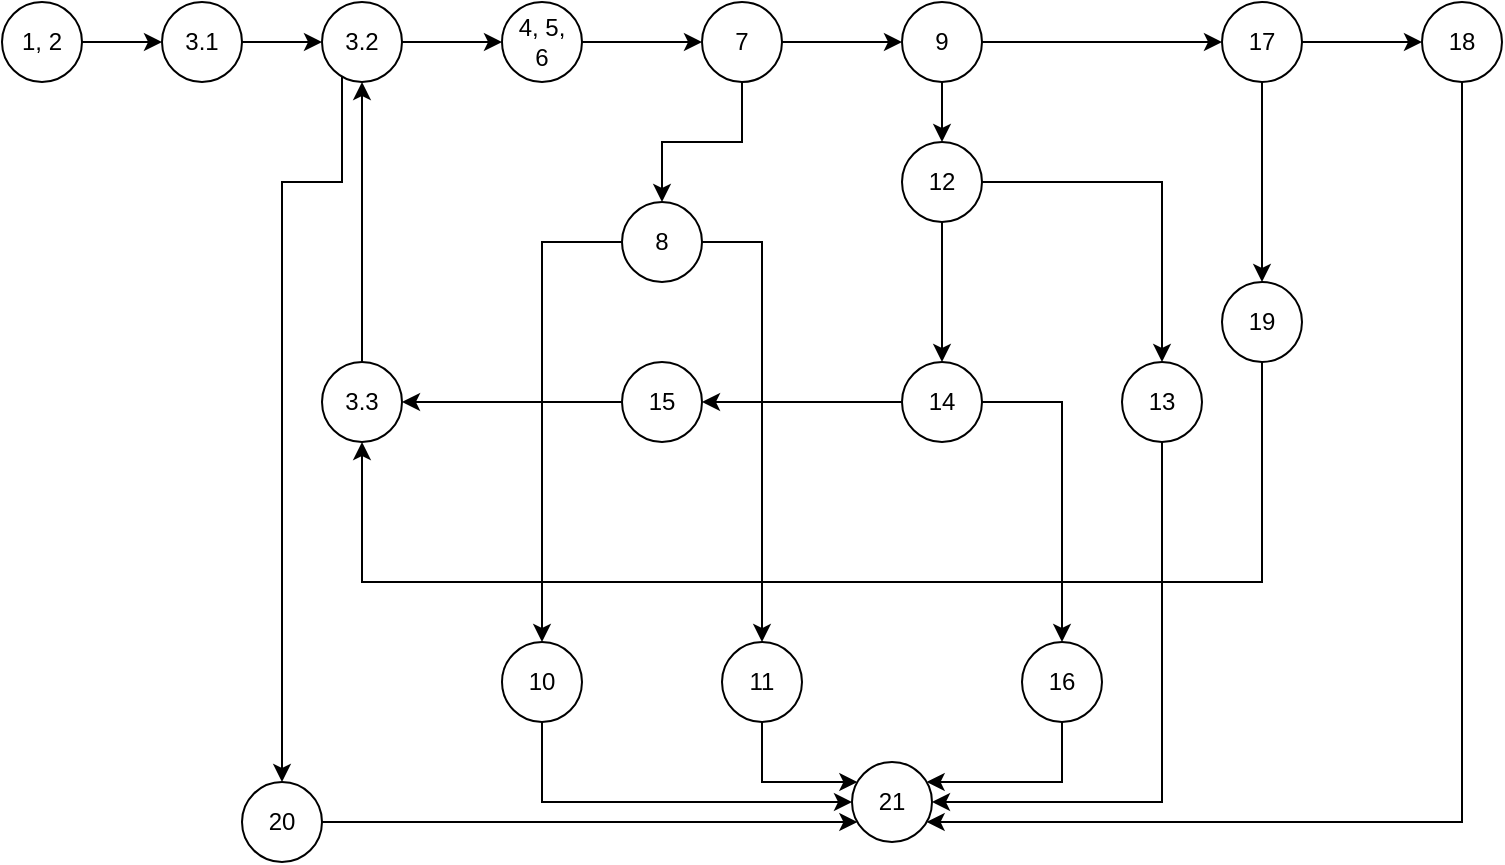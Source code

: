 <mxfile version="14.7.3" type="device"><diagram id="TBzQmP-Zj0rw5gaF-I1K" name="Page-1"><mxGraphModel dx="868" dy="516" grid="1" gridSize="10" guides="1" tooltips="1" connect="1" arrows="1" fold="1" page="1" pageScale="1" pageWidth="850" pageHeight="1100" math="0" shadow="0"><root><mxCell id="0"/><mxCell id="1" parent="0"/><mxCell id="gG3DcBcO5E-iZy0y5nWh-1" style="edgeStyle=orthogonalEdgeStyle;orthogonalLoop=1;jettySize=auto;html=1;entryX=0;entryY=0.5;entryDx=0;entryDy=0;rounded=0;" edge="1" parent="1" source="gG3DcBcO5E-iZy0y5nWh-2" target="gG3DcBcO5E-iZy0y5nWh-5"><mxGeometry relative="1" as="geometry"><mxPoint x="360" y="220" as="targetPoint"/><Array as="points"/></mxGeometry></mxCell><mxCell id="gG3DcBcO5E-iZy0y5nWh-2" value="3.1" style="ellipse;whiteSpace=wrap;html=1;aspect=fixed;rounded=1;" vertex="1" parent="1"><mxGeometry x="160" y="250" width="40" height="40" as="geometry"/></mxCell><mxCell id="gG3DcBcO5E-iZy0y5nWh-3" style="edgeStyle=orthogonalEdgeStyle;orthogonalLoop=1;jettySize=auto;html=1;rounded=0;entryX=0;entryY=0.5;entryDx=0;entryDy=0;" edge="1" parent="1" source="gG3DcBcO5E-iZy0y5nWh-5" target="gG3DcBcO5E-iZy0y5nWh-46"><mxGeometry relative="1" as="geometry"><Array as="points"><mxPoint x="330" y="270"/></Array></mxGeometry></mxCell><mxCell id="gG3DcBcO5E-iZy0y5nWh-4" style="edgeStyle=orthogonalEdgeStyle;orthogonalLoop=1;jettySize=auto;html=1;entryX=0.5;entryY=0;entryDx=0;entryDy=0;rounded=0;" edge="1" parent="1" source="gG3DcBcO5E-iZy0y5nWh-5" target="gG3DcBcO5E-iZy0y5nWh-7"><mxGeometry relative="1" as="geometry"><Array as="points"><mxPoint x="250" y="340"/><mxPoint x="220" y="340"/></Array></mxGeometry></mxCell><mxCell id="gG3DcBcO5E-iZy0y5nWh-5" value="3.2" style="ellipse;whiteSpace=wrap;html=1;aspect=fixed;rounded=1;" vertex="1" parent="1"><mxGeometry x="240" y="250" width="40" height="40" as="geometry"/></mxCell><mxCell id="gG3DcBcO5E-iZy0y5nWh-6" style="edgeStyle=orthogonalEdgeStyle;orthogonalLoop=1;jettySize=auto;html=1;rounded=0;exitX=1;exitY=0.5;exitDx=0;exitDy=0;" edge="1" parent="1" source="gG3DcBcO5E-iZy0y5nWh-7" target="gG3DcBcO5E-iZy0y5nWh-42"><mxGeometry relative="1" as="geometry"><Array as="points"><mxPoint x="260" y="660"/><mxPoint x="260" y="660"/></Array></mxGeometry></mxCell><mxCell id="gG3DcBcO5E-iZy0y5nWh-7" value="20" style="ellipse;whiteSpace=wrap;html=1;aspect=fixed;rounded=1;" vertex="1" parent="1"><mxGeometry x="200" y="640" width="40" height="40" as="geometry"/></mxCell><mxCell id="gG3DcBcO5E-iZy0y5nWh-8" style="edgeStyle=orthogonalEdgeStyle;orthogonalLoop=1;jettySize=auto;html=1;rounded=0;" edge="1" parent="1" source="gG3DcBcO5E-iZy0y5nWh-10" target="gG3DcBcO5E-iZy0y5nWh-16"><mxGeometry relative="1" as="geometry"/></mxCell><mxCell id="gG3DcBcO5E-iZy0y5nWh-9" style="edgeStyle=orthogonalEdgeStyle;orthogonalLoop=1;jettySize=auto;html=1;rounded=0;exitX=0.5;exitY=1;exitDx=0;exitDy=0;" edge="1" parent="1" source="gG3DcBcO5E-iZy0y5nWh-10" target="gG3DcBcO5E-iZy0y5nWh-13"><mxGeometry relative="1" as="geometry"><Array as="points"><mxPoint x="450" y="320"/><mxPoint x="410" y="320"/></Array></mxGeometry></mxCell><mxCell id="gG3DcBcO5E-iZy0y5nWh-10" value="7" style="ellipse;whiteSpace=wrap;html=1;aspect=fixed;rounded=1;" vertex="1" parent="1"><mxGeometry x="430" y="250" width="40" height="40" as="geometry"/></mxCell><mxCell id="gG3DcBcO5E-iZy0y5nWh-11" style="edgeStyle=orthogonalEdgeStyle;orthogonalLoop=1;jettySize=auto;html=1;rounded=0;entryX=0.5;entryY=0;entryDx=0;entryDy=0;" edge="1" parent="1" source="gG3DcBcO5E-iZy0y5nWh-13" target="gG3DcBcO5E-iZy0y5nWh-18"><mxGeometry relative="1" as="geometry"><mxPoint x="380" y="560" as="targetPoint"/><Array as="points"><mxPoint x="350" y="370"/></Array></mxGeometry></mxCell><mxCell id="gG3DcBcO5E-iZy0y5nWh-12" style="edgeStyle=orthogonalEdgeStyle;orthogonalLoop=1;jettySize=auto;html=1;rounded=0;" edge="1" parent="1" source="gG3DcBcO5E-iZy0y5nWh-13" target="gG3DcBcO5E-iZy0y5nWh-20"><mxGeometry relative="1" as="geometry"><mxPoint x="460" y="400" as="targetPoint"/><Array as="points"><mxPoint x="460" y="370"/></Array></mxGeometry></mxCell><mxCell id="gG3DcBcO5E-iZy0y5nWh-13" value="8" style="ellipse;whiteSpace=wrap;html=1;aspect=fixed;rounded=1;" vertex="1" parent="1"><mxGeometry x="390" y="350" width="40" height="40" as="geometry"/></mxCell><mxCell id="gG3DcBcO5E-iZy0y5nWh-14" style="edgeStyle=orthogonalEdgeStyle;orthogonalLoop=1;jettySize=auto;html=1;rounded=0;" edge="1" parent="1" source="gG3DcBcO5E-iZy0y5nWh-16" target="gG3DcBcO5E-iZy0y5nWh-26"><mxGeometry relative="1" as="geometry"/></mxCell><mxCell id="gG3DcBcO5E-iZy0y5nWh-15" style="edgeStyle=orthogonalEdgeStyle;orthogonalLoop=1;jettySize=auto;html=1;rounded=0;" edge="1" parent="1" source="gG3DcBcO5E-iZy0y5nWh-16" target="gG3DcBcO5E-iZy0y5nWh-23"><mxGeometry relative="1" as="geometry"/></mxCell><mxCell id="gG3DcBcO5E-iZy0y5nWh-16" value="9" style="ellipse;whiteSpace=wrap;html=1;aspect=fixed;rounded=1;" vertex="1" parent="1"><mxGeometry x="530" y="250" width="40" height="40" as="geometry"/></mxCell><mxCell id="gG3DcBcO5E-iZy0y5nWh-17" style="edgeStyle=orthogonalEdgeStyle;orthogonalLoop=1;jettySize=auto;html=1;jumpStyle=arc;jumpSize=13;rounded=0;exitX=0.5;exitY=1;exitDx=0;exitDy=0;" edge="1" parent="1" source="gG3DcBcO5E-iZy0y5nWh-18" target="gG3DcBcO5E-iZy0y5nWh-42"><mxGeometry relative="1" as="geometry"><mxPoint x="420" y="440" as="sourcePoint"/><Array as="points"><mxPoint x="350" y="650"/></Array></mxGeometry></mxCell><mxCell id="gG3DcBcO5E-iZy0y5nWh-18" value="10" style="ellipse;whiteSpace=wrap;html=1;aspect=fixed;rounded=1;" vertex="1" parent="1"><mxGeometry x="330" y="570" width="40" height="40" as="geometry"/></mxCell><mxCell id="gG3DcBcO5E-iZy0y5nWh-19" style="edgeStyle=orthogonalEdgeStyle;orthogonalLoop=1;jettySize=auto;html=1;jumpStyle=arc;jumpSize=13;exitX=0.5;exitY=1;exitDx=0;exitDy=0;rounded=0;" edge="1" parent="1" source="gG3DcBcO5E-iZy0y5nWh-20" target="gG3DcBcO5E-iZy0y5nWh-42"><mxGeometry relative="1" as="geometry"><mxPoint x="460" y="440" as="sourcePoint"/><Array as="points"><mxPoint x="460" y="640"/></Array></mxGeometry></mxCell><mxCell id="gG3DcBcO5E-iZy0y5nWh-20" value="11" style="ellipse;whiteSpace=wrap;html=1;aspect=fixed;rounded=1;" vertex="1" parent="1"><mxGeometry x="440" y="570" width="40" height="40" as="geometry"/></mxCell><mxCell id="gG3DcBcO5E-iZy0y5nWh-21" style="edgeStyle=orthogonalEdgeStyle;orthogonalLoop=1;jettySize=auto;html=1;rounded=0;exitX=0.5;exitY=1;exitDx=0;exitDy=0;" edge="1" parent="1" source="gG3DcBcO5E-iZy0y5nWh-23" target="gG3DcBcO5E-iZy0y5nWh-39"><mxGeometry relative="1" as="geometry"><Array as="points"><mxPoint x="710" y="340"/><mxPoint x="710" y="340"/></Array></mxGeometry></mxCell><mxCell id="gG3DcBcO5E-iZy0y5nWh-22" style="edgeStyle=orthogonalEdgeStyle;orthogonalLoop=1;jettySize=auto;html=1;rounded=0;entryX=0;entryY=0.5;entryDx=0;entryDy=0;" edge="1" parent="1" source="gG3DcBcO5E-iZy0y5nWh-23" target="gG3DcBcO5E-iZy0y5nWh-37"><mxGeometry relative="1" as="geometry"><Array as="points"><mxPoint x="770" y="270"/><mxPoint x="770" y="270"/></Array></mxGeometry></mxCell><mxCell id="gG3DcBcO5E-iZy0y5nWh-23" value="17" style="ellipse;whiteSpace=wrap;html=1;aspect=fixed;rounded=1;" vertex="1" parent="1"><mxGeometry x="690" y="250" width="40" height="40" as="geometry"/></mxCell><mxCell id="gG3DcBcO5E-iZy0y5nWh-24" style="edgeStyle=orthogonalEdgeStyle;orthogonalLoop=1;jettySize=auto;html=1;rounded=0;" edge="1" parent="1" source="gG3DcBcO5E-iZy0y5nWh-26" target="gG3DcBcO5E-iZy0y5nWh-31"><mxGeometry relative="1" as="geometry"/></mxCell><mxCell id="gG3DcBcO5E-iZy0y5nWh-25" style="edgeStyle=orthogonalEdgeStyle;orthogonalLoop=1;jettySize=auto;html=1;rounded=0;" edge="1" parent="1" source="gG3DcBcO5E-iZy0y5nWh-26" target="gG3DcBcO5E-iZy0y5nWh-29"><mxGeometry relative="1" as="geometry"><Array as="points"><mxPoint x="540" y="340"/></Array></mxGeometry></mxCell><mxCell id="gG3DcBcO5E-iZy0y5nWh-26" value="12" style="ellipse;whiteSpace=wrap;html=1;aspect=fixed;rounded=1;" vertex="1" parent="1"><mxGeometry x="530" y="320" width="40" height="40" as="geometry"/></mxCell><mxCell id="gG3DcBcO5E-iZy0y5nWh-27" style="edgeStyle=orthogonalEdgeStyle;orthogonalLoop=1;jettySize=auto;html=1;rounded=0;" edge="1" parent="1" source="gG3DcBcO5E-iZy0y5nWh-29" target="gG3DcBcO5E-iZy0y5nWh-33"><mxGeometry relative="1" as="geometry"><Array as="points"><mxPoint x="410" y="450"/></Array></mxGeometry></mxCell><mxCell id="gG3DcBcO5E-iZy0y5nWh-28" style="edgeStyle=orthogonalEdgeStyle;orthogonalLoop=1;jettySize=auto;html=1;rounded=0;exitX=1;exitY=0.5;exitDx=0;exitDy=0;" edge="1" parent="1" source="gG3DcBcO5E-iZy0y5nWh-29" target="gG3DcBcO5E-iZy0y5nWh-35"><mxGeometry relative="1" as="geometry"><Array as="points"><mxPoint x="610" y="450"/></Array></mxGeometry></mxCell><mxCell id="gG3DcBcO5E-iZy0y5nWh-29" value="14" style="ellipse;whiteSpace=wrap;html=1;aspect=fixed;rounded=1;" vertex="1" parent="1"><mxGeometry x="530" y="430" width="40" height="40" as="geometry"/></mxCell><mxCell id="gG3DcBcO5E-iZy0y5nWh-30" style="edgeStyle=orthogonalEdgeStyle;orthogonalLoop=1;jettySize=auto;html=1;jumpStyle=none;jumpSize=13;exitX=0.5;exitY=1;exitDx=0;exitDy=0;rounded=0;" edge="1" parent="1" source="gG3DcBcO5E-iZy0y5nWh-31" target="gG3DcBcO5E-iZy0y5nWh-42"><mxGeometry relative="1" as="geometry"><mxPoint x="500" y="440" as="sourcePoint"/><Array as="points"><mxPoint x="660" y="650"/></Array></mxGeometry></mxCell><mxCell id="gG3DcBcO5E-iZy0y5nWh-31" value="13" style="ellipse;whiteSpace=wrap;html=1;aspect=fixed;rounded=1;" vertex="1" parent="1"><mxGeometry x="640" y="430" width="40" height="40" as="geometry"/></mxCell><mxCell id="gG3DcBcO5E-iZy0y5nWh-32" style="edgeStyle=orthogonalEdgeStyle;orthogonalLoop=1;jettySize=auto;html=1;jumpStyle=none;jumpSize=13;rounded=0;" edge="1" parent="1" source="gG3DcBcO5E-iZy0y5nWh-33" target="gG3DcBcO5E-iZy0y5nWh-41"><mxGeometry relative="1" as="geometry"><Array as="points"><mxPoint x="390" y="450"/></Array></mxGeometry></mxCell><mxCell id="gG3DcBcO5E-iZy0y5nWh-33" value="15" style="ellipse;whiteSpace=wrap;html=1;aspect=fixed;rounded=1;" vertex="1" parent="1"><mxGeometry x="390" y="430" width="40" height="40" as="geometry"/></mxCell><mxCell id="gG3DcBcO5E-iZy0y5nWh-34" style="edgeStyle=orthogonalEdgeStyle;orthogonalLoop=1;jettySize=auto;html=1;jumpStyle=arc;jumpSize=13;exitX=0.5;exitY=1;exitDx=0;exitDy=0;rounded=0;" edge="1" parent="1" source="gG3DcBcO5E-iZy0y5nWh-35" target="gG3DcBcO5E-iZy0y5nWh-42"><mxGeometry relative="1" as="geometry"><mxPoint x="580.0" y="440" as="sourcePoint"/><Array as="points"><mxPoint x="610" y="640"/></Array></mxGeometry></mxCell><mxCell id="gG3DcBcO5E-iZy0y5nWh-35" value="16" style="ellipse;whiteSpace=wrap;html=1;aspect=fixed;rounded=1;" vertex="1" parent="1"><mxGeometry x="590" y="570" width="40" height="40" as="geometry"/></mxCell><mxCell id="gG3DcBcO5E-iZy0y5nWh-36" style="edgeStyle=orthogonalEdgeStyle;orthogonalLoop=1;jettySize=auto;html=1;exitX=0.5;exitY=1;exitDx=0;exitDy=0;rounded=0;" edge="1" parent="1" source="gG3DcBcO5E-iZy0y5nWh-37" target="gG3DcBcO5E-iZy0y5nWh-42"><mxGeometry relative="1" as="geometry"><mxPoint x="750" y="440" as="sourcePoint"/><Array as="points"><mxPoint x="810" y="660"/></Array></mxGeometry></mxCell><mxCell id="gG3DcBcO5E-iZy0y5nWh-37" value="18" style="ellipse;whiteSpace=wrap;html=1;aspect=fixed;rounded=1;" vertex="1" parent="1"><mxGeometry x="790" y="250" width="40" height="40" as="geometry"/></mxCell><mxCell id="gG3DcBcO5E-iZy0y5nWh-38" style="edgeStyle=orthogonalEdgeStyle;orthogonalLoop=1;jettySize=auto;html=1;jumpStyle=none;jumpSize=13;rounded=0;" edge="1" parent="1" source="gG3DcBcO5E-iZy0y5nWh-39" target="gG3DcBcO5E-iZy0y5nWh-41"><mxGeometry relative="1" as="geometry"><Array as="points"><mxPoint x="710" y="540"/><mxPoint x="260" y="540"/></Array></mxGeometry></mxCell><mxCell id="gG3DcBcO5E-iZy0y5nWh-39" value="19" style="ellipse;whiteSpace=wrap;html=1;aspect=fixed;rounded=1;" vertex="1" parent="1"><mxGeometry x="690" y="390" width="40" height="40" as="geometry"/></mxCell><mxCell id="gG3DcBcO5E-iZy0y5nWh-40" style="edgeStyle=orthogonalEdgeStyle;orthogonalLoop=1;jettySize=auto;html=1;rounded=0;" edge="1" parent="1" source="gG3DcBcO5E-iZy0y5nWh-41" target="gG3DcBcO5E-iZy0y5nWh-5"><mxGeometry relative="1" as="geometry"/></mxCell><mxCell id="gG3DcBcO5E-iZy0y5nWh-41" value="3.3" style="ellipse;whiteSpace=wrap;html=1;aspect=fixed;rounded=1;" vertex="1" parent="1"><mxGeometry x="240" y="430" width="40" height="40" as="geometry"/></mxCell><mxCell id="gG3DcBcO5E-iZy0y5nWh-42" value="21" style="ellipse;whiteSpace=wrap;html=1;aspect=fixed;rounded=1;" vertex="1" parent="1"><mxGeometry x="505" y="630" width="40" height="40" as="geometry"/></mxCell><mxCell id="gG3DcBcO5E-iZy0y5nWh-43" value="1, 2" style="ellipse;whiteSpace=wrap;html=1;aspect=fixed;rounded=1;" vertex="1" parent="1"><mxGeometry x="80" y="250" width="40" height="40" as="geometry"/></mxCell><mxCell id="gG3DcBcO5E-iZy0y5nWh-44" style="edgeStyle=orthogonalEdgeStyle;orthogonalLoop=1;jettySize=auto;html=1;entryX=0;entryY=0.5;entryDx=0;entryDy=0;rounded=0;exitX=1;exitY=0.5;exitDx=0;exitDy=0;" edge="1" parent="1" source="gG3DcBcO5E-iZy0y5nWh-43" target="gG3DcBcO5E-iZy0y5nWh-2"><mxGeometry relative="1" as="geometry"><mxPoint x="330" y="320" as="targetPoint"/><Array as="points"><mxPoint x="130" y="270"/></Array><mxPoint x="160" y="270" as="sourcePoint"/></mxGeometry></mxCell><mxCell id="gG3DcBcO5E-iZy0y5nWh-45" value="" style="edgeStyle=orthogonalEdgeStyle;rounded=0;jumpStyle=none;orthogonalLoop=1;jettySize=auto;html=1;entryX=0;entryY=0.5;entryDx=0;entryDy=0;" edge="1" parent="1" source="gG3DcBcO5E-iZy0y5nWh-46" target="gG3DcBcO5E-iZy0y5nWh-10"><mxGeometry relative="1" as="geometry"><mxPoint x="350" y="370" as="targetPoint"/><Array as="points"><mxPoint x="420" y="270"/><mxPoint x="420" y="270"/></Array></mxGeometry></mxCell><mxCell id="gG3DcBcO5E-iZy0y5nWh-46" value="4, 5,&lt;br&gt;6" style="ellipse;whiteSpace=wrap;html=1;aspect=fixed;rounded=1;" vertex="1" parent="1"><mxGeometry x="330" y="250" width="40" height="40" as="geometry"/></mxCell></root></mxGraphModel></diagram></mxfile>